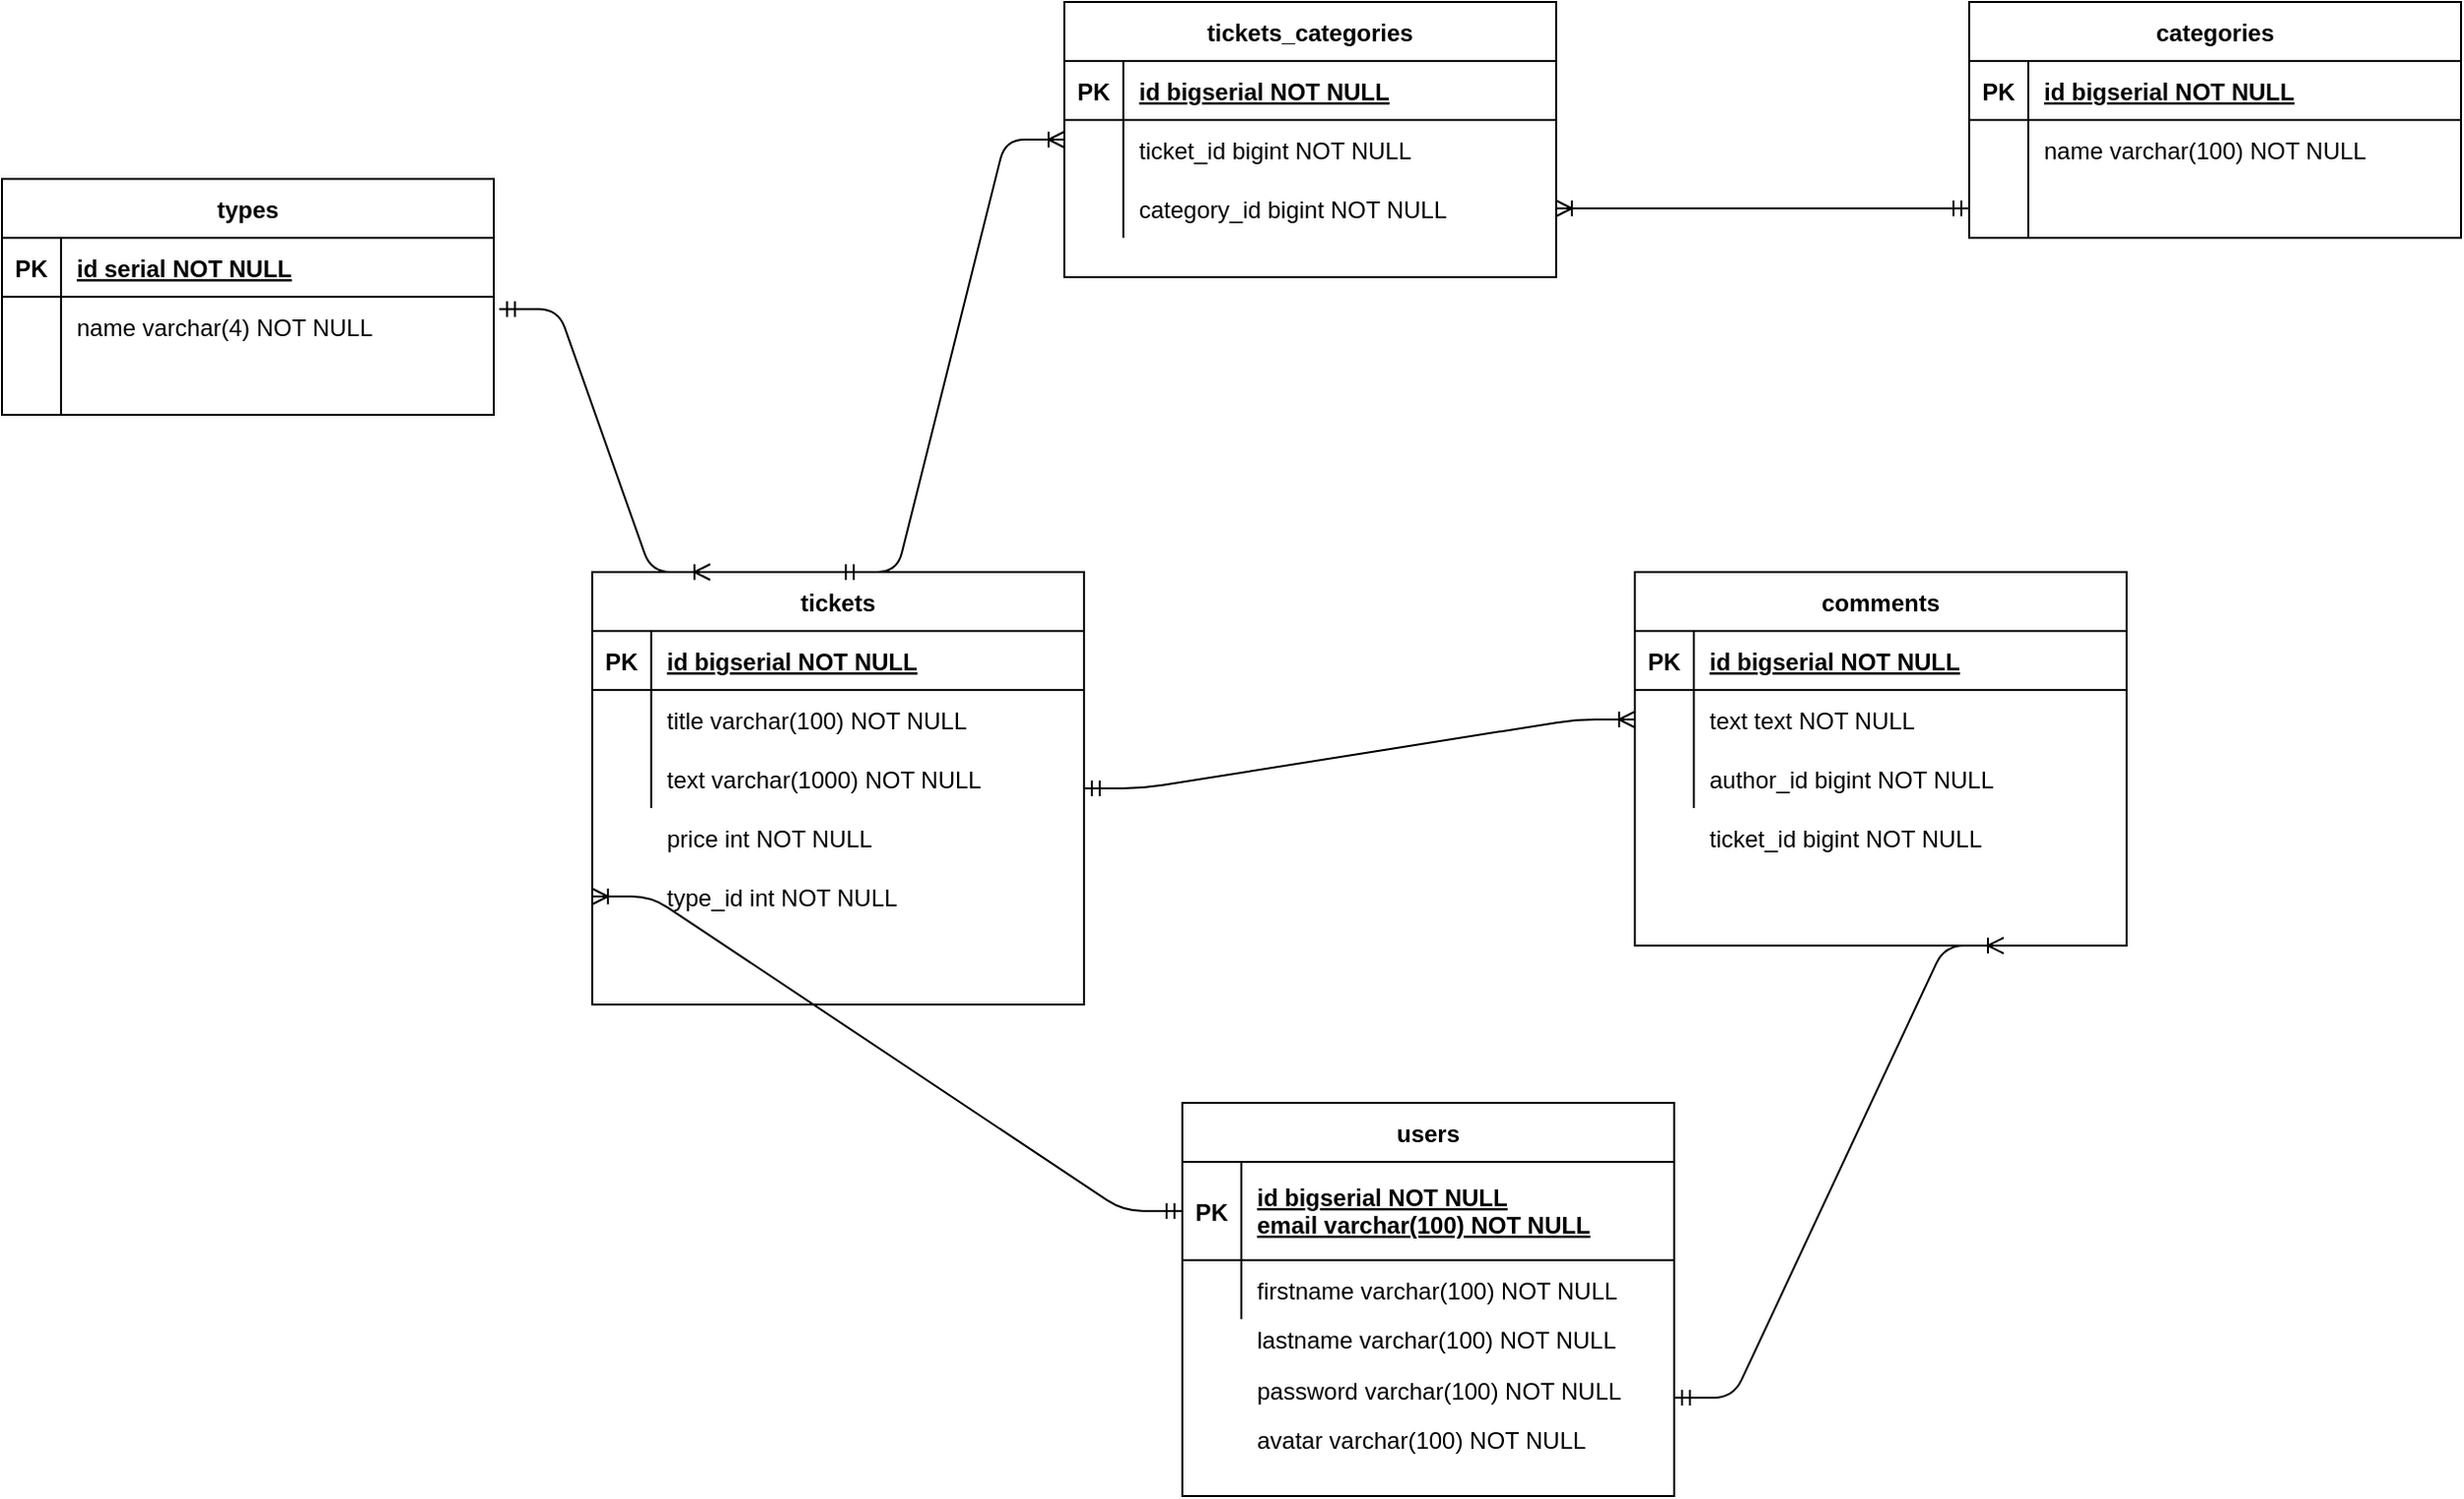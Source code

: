 <mxfile version="13.9.0" type="device"><diagram id="R2lEEEUBdFMjLlhIrx00" name="Page-1"><mxGraphModel dx="1888" dy="1647" grid="1" gridSize="10" guides="1" tooltips="1" connect="1" arrows="1" fold="1" page="1" pageScale="1" pageWidth="850" pageHeight="1100" math="0" shadow="0" extFonts="Permanent Marker^https://fonts.googleapis.com/css?family=Permanent+Marker"><root><mxCell id="0"/><mxCell id="1" parent="0"/><mxCell id="C-vyLk0tnHw3VtMMgP7b-23" value="users" style="shape=table;startSize=30;container=1;collapsible=1;childLayout=tableLayout;fixedRows=1;rowLines=0;fontStyle=1;align=center;resizeLast=1;" parent="1" vertex="1"><mxGeometry x="120" y="120" width="250" height="200" as="geometry"/></mxCell><mxCell id="C-vyLk0tnHw3VtMMgP7b-24" value="" style="shape=partialRectangle;collapsible=0;dropTarget=0;pointerEvents=0;fillColor=none;points=[[0,0.5],[1,0.5]];portConstraint=eastwest;top=0;left=0;right=0;bottom=1;" parent="C-vyLk0tnHw3VtMMgP7b-23" vertex="1"><mxGeometry y="30" width="250" height="50" as="geometry"/></mxCell><mxCell id="C-vyLk0tnHw3VtMMgP7b-25" value="PK" style="shape=partialRectangle;overflow=hidden;connectable=0;fillColor=none;top=0;left=0;bottom=0;right=0;fontStyle=1;" parent="C-vyLk0tnHw3VtMMgP7b-24" vertex="1"><mxGeometry width="30" height="50" as="geometry"/></mxCell><mxCell id="C-vyLk0tnHw3VtMMgP7b-26" value="id bigserial NOT NULL &#10;email varchar(100) NOT NULL" style="shape=partialRectangle;overflow=hidden;connectable=0;fillColor=none;top=0;left=0;bottom=0;right=0;align=left;spacingLeft=6;fontStyle=5;perimeterSpacing=12;spacingBottom=1;" parent="C-vyLk0tnHw3VtMMgP7b-24" vertex="1"><mxGeometry x="30" width="220" height="50" as="geometry"/></mxCell><mxCell id="C-vyLk0tnHw3VtMMgP7b-27" value="" style="shape=partialRectangle;collapsible=0;dropTarget=0;pointerEvents=0;fillColor=none;points=[[0,0.5],[1,0.5]];portConstraint=eastwest;top=0;left=0;right=0;bottom=0;" parent="C-vyLk0tnHw3VtMMgP7b-23" vertex="1"><mxGeometry y="80" width="250" height="30" as="geometry"/></mxCell><mxCell id="C-vyLk0tnHw3VtMMgP7b-28" value="" style="shape=partialRectangle;overflow=hidden;connectable=0;fillColor=none;top=0;left=0;bottom=0;right=0;" parent="C-vyLk0tnHw3VtMMgP7b-27" vertex="1"><mxGeometry width="30" height="30" as="geometry"/></mxCell><mxCell id="C-vyLk0tnHw3VtMMgP7b-29" value="firstname varchar(100) NOT NULL" style="shape=partialRectangle;overflow=hidden;connectable=0;fillColor=none;top=0;left=0;bottom=0;right=0;align=left;spacingLeft=6;" parent="C-vyLk0tnHw3VtMMgP7b-27" vertex="1"><mxGeometry x="30" width="220" height="30" as="geometry"/></mxCell><mxCell id="9HK-cY2S2dspI-THDjVQ-2" value="lastname varchar(100) NOT NULL" style="shape=partialRectangle;overflow=hidden;connectable=0;fillColor=none;top=0;left=0;bottom=0;right=0;align=left;spacingLeft=6;" parent="1" vertex="1"><mxGeometry x="150" y="225" width="220" height="30" as="geometry"/></mxCell><mxCell id="9HK-cY2S2dspI-THDjVQ-3" value="password varchar(100) NOT NULL" style="shape=partialRectangle;overflow=hidden;connectable=0;fillColor=none;top=0;left=0;bottom=0;right=0;align=left;spacingLeft=6;" parent="1" vertex="1"><mxGeometry x="150" y="251" width="220" height="30" as="geometry"/></mxCell><mxCell id="9HK-cY2S2dspI-THDjVQ-4" value="avatar varchar(100) NOT NULL" style="shape=partialRectangle;overflow=hidden;connectable=0;fillColor=none;top=0;left=0;bottom=0;right=0;align=left;spacingLeft=6;" parent="1" vertex="1"><mxGeometry x="150" y="276" width="220" height="30" as="geometry"/></mxCell><mxCell id="9HK-cY2S2dspI-THDjVQ-6" value="price int NOT NULL" style="shape=partialRectangle;overflow=hidden;connectable=0;fillColor=none;top=0;left=0;bottom=0;right=0;align=left;spacingLeft=6;" parent="1" vertex="1"><mxGeometry x="-150" y="-30" width="220" height="30" as="geometry"/></mxCell><mxCell id="9HK-cY2S2dspI-THDjVQ-7" value="type_id int NOT NULL" style="shape=partialRectangle;overflow=hidden;connectable=0;fillColor=none;top=0;left=0;bottom=0;right=0;align=left;spacingLeft=6;" parent="1" vertex="1"><mxGeometry x="-150" width="220" height="30" as="geometry"/></mxCell><mxCell id="C-vyLk0tnHw3VtMMgP7b-2" value="tickets" style="shape=table;startSize=30;container=1;collapsible=1;childLayout=tableLayout;fixedRows=1;rowLines=0;fontStyle=1;align=center;resizeLast=1;" parent="1" vertex="1"><mxGeometry x="-180" y="-150" width="250" height="220" as="geometry"><mxRectangle x="450" y="120" width="70" height="30" as="alternateBounds"/></mxGeometry></mxCell><mxCell id="C-vyLk0tnHw3VtMMgP7b-3" value="" style="shape=partialRectangle;collapsible=0;dropTarget=0;pointerEvents=0;fillColor=none;points=[[0,0.5],[1,0.5]];portConstraint=eastwest;top=0;left=0;right=0;bottom=1;" parent="C-vyLk0tnHw3VtMMgP7b-2" vertex="1"><mxGeometry y="30" width="250" height="30" as="geometry"/></mxCell><mxCell id="C-vyLk0tnHw3VtMMgP7b-4" value="PK" style="shape=partialRectangle;overflow=hidden;connectable=0;fillColor=none;top=0;left=0;bottom=0;right=0;fontStyle=1;" parent="C-vyLk0tnHw3VtMMgP7b-3" vertex="1"><mxGeometry width="30" height="30" as="geometry"/></mxCell><mxCell id="C-vyLk0tnHw3VtMMgP7b-5" value="id bigserial NOT NULL " style="shape=partialRectangle;overflow=hidden;connectable=0;fillColor=none;top=0;left=0;bottom=0;right=0;align=left;spacingLeft=6;fontStyle=5;" parent="C-vyLk0tnHw3VtMMgP7b-3" vertex="1"><mxGeometry x="30" width="220" height="30" as="geometry"/></mxCell><mxCell id="C-vyLk0tnHw3VtMMgP7b-6" value="" style="shape=partialRectangle;collapsible=0;dropTarget=0;pointerEvents=0;fillColor=none;points=[[0,0.5],[1,0.5]];portConstraint=eastwest;top=0;left=0;right=0;bottom=0;" parent="C-vyLk0tnHw3VtMMgP7b-2" vertex="1"><mxGeometry y="60" width="250" height="30" as="geometry"/></mxCell><mxCell id="C-vyLk0tnHw3VtMMgP7b-7" value="" style="shape=partialRectangle;overflow=hidden;connectable=0;fillColor=none;top=0;left=0;bottom=0;right=0;" parent="C-vyLk0tnHw3VtMMgP7b-6" vertex="1"><mxGeometry width="30" height="30" as="geometry"/></mxCell><mxCell id="C-vyLk0tnHw3VtMMgP7b-8" value="title varchar(100) NOT NULL" style="shape=partialRectangle;overflow=hidden;connectable=0;fillColor=none;top=0;left=0;bottom=0;right=0;align=left;spacingLeft=6;" parent="C-vyLk0tnHw3VtMMgP7b-6" vertex="1"><mxGeometry x="30" width="220" height="30" as="geometry"/></mxCell><mxCell id="C-vyLk0tnHw3VtMMgP7b-9" value="" style="shape=partialRectangle;collapsible=0;dropTarget=0;pointerEvents=0;fillColor=none;points=[[0,0.5],[1,0.5]];portConstraint=eastwest;top=0;left=0;right=0;bottom=0;" parent="C-vyLk0tnHw3VtMMgP7b-2" vertex="1"><mxGeometry y="90" width="250" height="30" as="geometry"/></mxCell><mxCell id="C-vyLk0tnHw3VtMMgP7b-10" value="" style="shape=partialRectangle;overflow=hidden;connectable=0;fillColor=none;top=0;left=0;bottom=0;right=0;" parent="C-vyLk0tnHw3VtMMgP7b-9" vertex="1"><mxGeometry width="30" height="30" as="geometry"/></mxCell><mxCell id="C-vyLk0tnHw3VtMMgP7b-11" value="text varchar(1000) NOT NULL" style="shape=partialRectangle;overflow=hidden;connectable=0;fillColor=none;top=0;left=0;bottom=0;right=0;align=left;spacingLeft=6;" parent="C-vyLk0tnHw3VtMMgP7b-9" vertex="1"><mxGeometry x="30" width="220" height="30" as="geometry"/></mxCell><mxCell id="C-vyLk0tnHw3VtMMgP7b-13" value="types" style="shape=table;startSize=30;container=1;collapsible=1;childLayout=tableLayout;fixedRows=1;rowLines=0;fontStyle=1;align=center;resizeLast=1;" parent="1" vertex="1"><mxGeometry x="-480" y="-350" width="250" height="120" as="geometry"/></mxCell><mxCell id="C-vyLk0tnHw3VtMMgP7b-14" value="" style="shape=partialRectangle;collapsible=0;dropTarget=0;pointerEvents=0;fillColor=none;points=[[0,0.5],[1,0.5]];portConstraint=eastwest;top=0;left=0;right=0;bottom=1;" parent="C-vyLk0tnHw3VtMMgP7b-13" vertex="1"><mxGeometry y="30" width="250" height="30" as="geometry"/></mxCell><mxCell id="C-vyLk0tnHw3VtMMgP7b-15" value="PK" style="shape=partialRectangle;overflow=hidden;connectable=0;fillColor=none;top=0;left=0;bottom=0;right=0;fontStyle=1;" parent="C-vyLk0tnHw3VtMMgP7b-14" vertex="1"><mxGeometry width="30" height="30" as="geometry"/></mxCell><mxCell id="C-vyLk0tnHw3VtMMgP7b-16" value="id serial NOT NULL " style="shape=partialRectangle;overflow=hidden;connectable=0;fillColor=none;top=0;left=0;bottom=0;right=0;align=left;spacingLeft=6;fontStyle=5;" parent="C-vyLk0tnHw3VtMMgP7b-14" vertex="1"><mxGeometry x="30" width="220" height="30" as="geometry"/></mxCell><mxCell id="C-vyLk0tnHw3VtMMgP7b-17" value="" style="shape=partialRectangle;collapsible=0;dropTarget=0;pointerEvents=0;fillColor=none;points=[[0,0.5],[1,0.5]];portConstraint=eastwest;top=0;left=0;right=0;bottom=0;" parent="C-vyLk0tnHw3VtMMgP7b-13" vertex="1"><mxGeometry y="60" width="250" height="30" as="geometry"/></mxCell><mxCell id="C-vyLk0tnHw3VtMMgP7b-18" value="" style="shape=partialRectangle;overflow=hidden;connectable=0;fillColor=none;top=0;left=0;bottom=0;right=0;" parent="C-vyLk0tnHw3VtMMgP7b-17" vertex="1"><mxGeometry width="30" height="30" as="geometry"/></mxCell><mxCell id="C-vyLk0tnHw3VtMMgP7b-19" value="name varchar(4) NOT NULL" style="shape=partialRectangle;overflow=hidden;connectable=0;fillColor=none;top=0;left=0;bottom=0;right=0;align=left;spacingLeft=6;" parent="C-vyLk0tnHw3VtMMgP7b-17" vertex="1"><mxGeometry x="30" width="220" height="30" as="geometry"/></mxCell><mxCell id="C-vyLk0tnHw3VtMMgP7b-20" value="" style="shape=partialRectangle;collapsible=0;dropTarget=0;pointerEvents=0;fillColor=none;points=[[0,0.5],[1,0.5]];portConstraint=eastwest;top=0;left=0;right=0;bottom=0;" parent="C-vyLk0tnHw3VtMMgP7b-13" vertex="1"><mxGeometry y="90" width="250" height="30" as="geometry"/></mxCell><mxCell id="C-vyLk0tnHw3VtMMgP7b-21" value="" style="shape=partialRectangle;overflow=hidden;connectable=0;fillColor=none;top=0;left=0;bottom=0;right=0;" parent="C-vyLk0tnHw3VtMMgP7b-20" vertex="1"><mxGeometry width="30" height="30" as="geometry"/></mxCell><mxCell id="C-vyLk0tnHw3VtMMgP7b-22" value="" style="shape=partialRectangle;overflow=hidden;connectable=0;fillColor=none;top=0;left=0;bottom=0;right=0;align=left;spacingLeft=6;" parent="C-vyLk0tnHw3VtMMgP7b-20" vertex="1"><mxGeometry x="30" width="220" height="30" as="geometry"/></mxCell><mxCell id="9HK-cY2S2dspI-THDjVQ-9" value="" style="edgeStyle=entityRelationEdgeStyle;fontSize=12;html=1;endArrow=ERoneToMany;startArrow=ERmandOne;exitX=0;exitY=0.5;exitDx=0;exitDy=0;entryX=0;entryY=0.75;entryDx=0;entryDy=0;" parent="1" source="C-vyLk0tnHw3VtMMgP7b-24" target="C-vyLk0tnHw3VtMMgP7b-2" edge="1"><mxGeometry width="100" height="100" relative="1" as="geometry"><mxPoint x="-220" y="200" as="sourcePoint"/><mxPoint x="-120" y="100" as="targetPoint"/></mxGeometry></mxCell><mxCell id="9HK-cY2S2dspI-THDjVQ-10" value="" style="edgeStyle=entityRelationEdgeStyle;fontSize=12;html=1;endArrow=ERoneToMany;startArrow=ERmandOne;exitX=1.011;exitY=0.208;exitDx=0;exitDy=0;exitPerimeter=0;" parent="1" source="C-vyLk0tnHw3VtMMgP7b-17" edge="1"><mxGeometry width="100" height="100" relative="1" as="geometry"><mxPoint x="-220" y="-40" as="sourcePoint"/><mxPoint x="-120" y="-150" as="targetPoint"/></mxGeometry></mxCell><mxCell id="9HK-cY2S2dspI-THDjVQ-21" value="tickets_categories" style="shape=table;startSize=30;container=1;collapsible=1;childLayout=tableLayout;fixedRows=1;rowLines=0;fontStyle=1;align=center;resizeLast=1;" parent="1" vertex="1"><mxGeometry x="60" y="-440" width="250" height="140" as="geometry"><mxRectangle x="450" y="120" width="70" height="30" as="alternateBounds"/></mxGeometry></mxCell><mxCell id="9HK-cY2S2dspI-THDjVQ-22" value="" style="shape=partialRectangle;collapsible=0;dropTarget=0;pointerEvents=0;fillColor=none;points=[[0,0.5],[1,0.5]];portConstraint=eastwest;top=0;left=0;right=0;bottom=1;" parent="9HK-cY2S2dspI-THDjVQ-21" vertex="1"><mxGeometry y="30" width="250" height="30" as="geometry"/></mxCell><mxCell id="9HK-cY2S2dspI-THDjVQ-23" value="PK" style="shape=partialRectangle;overflow=hidden;connectable=0;fillColor=none;top=0;left=0;bottom=0;right=0;fontStyle=1;" parent="9HK-cY2S2dspI-THDjVQ-22" vertex="1"><mxGeometry width="30" height="30" as="geometry"/></mxCell><mxCell id="9HK-cY2S2dspI-THDjVQ-24" value="id bigserial NOT NULL " style="shape=partialRectangle;overflow=hidden;connectable=0;fillColor=none;top=0;left=0;bottom=0;right=0;align=left;spacingLeft=6;fontStyle=5;" parent="9HK-cY2S2dspI-THDjVQ-22" vertex="1"><mxGeometry x="30" width="220" height="30" as="geometry"/></mxCell><mxCell id="9HK-cY2S2dspI-THDjVQ-25" value="" style="shape=partialRectangle;collapsible=0;dropTarget=0;pointerEvents=0;fillColor=none;points=[[0,0.5],[1,0.5]];portConstraint=eastwest;top=0;left=0;right=0;bottom=0;" parent="9HK-cY2S2dspI-THDjVQ-21" vertex="1"><mxGeometry y="60" width="250" height="30" as="geometry"/></mxCell><mxCell id="9HK-cY2S2dspI-THDjVQ-26" value="" style="shape=partialRectangle;overflow=hidden;connectable=0;fillColor=none;top=0;left=0;bottom=0;right=0;" parent="9HK-cY2S2dspI-THDjVQ-25" vertex="1"><mxGeometry width="30" height="30" as="geometry"/></mxCell><mxCell id="9HK-cY2S2dspI-THDjVQ-27" value="ticket_id bigint NOT NULL" style="shape=partialRectangle;overflow=hidden;connectable=0;fillColor=none;top=0;left=0;bottom=0;right=0;align=left;spacingLeft=6;" parent="9HK-cY2S2dspI-THDjVQ-25" vertex="1"><mxGeometry x="30" width="220" height="30" as="geometry"/></mxCell><mxCell id="9HK-cY2S2dspI-THDjVQ-28" value="" style="shape=partialRectangle;collapsible=0;dropTarget=0;pointerEvents=0;fillColor=none;points=[[0,0.5],[1,0.5]];portConstraint=eastwest;top=0;left=0;right=0;bottom=0;" parent="9HK-cY2S2dspI-THDjVQ-21" vertex="1"><mxGeometry y="90" width="250" height="30" as="geometry"/></mxCell><mxCell id="9HK-cY2S2dspI-THDjVQ-29" value="" style="shape=partialRectangle;overflow=hidden;connectable=0;fillColor=none;top=0;left=0;bottom=0;right=0;" parent="9HK-cY2S2dspI-THDjVQ-28" vertex="1"><mxGeometry width="30" height="30" as="geometry"/></mxCell><mxCell id="9HK-cY2S2dspI-THDjVQ-30" value="" style="shape=partialRectangle;overflow=hidden;connectable=0;fillColor=none;top=0;left=0;bottom=0;right=0;align=left;spacingLeft=6;" parent="9HK-cY2S2dspI-THDjVQ-28" vertex="1"><mxGeometry x="30" width="220" height="30" as="geometry"/></mxCell><mxCell id="9HK-cY2S2dspI-THDjVQ-32" value="category_id bigint NOT NULL" style="shape=partialRectangle;overflow=hidden;connectable=0;fillColor=none;top=0;left=0;bottom=0;right=0;align=left;spacingLeft=6;" parent="1" vertex="1"><mxGeometry x="90" y="-350" width="220" height="30" as="geometry"/></mxCell><mxCell id="9HK-cY2S2dspI-THDjVQ-33" value="" style="edgeStyle=entityRelationEdgeStyle;fontSize=12;html=1;endArrow=ERoneToMany;startArrow=ERmandOne;exitX=0.5;exitY=0;exitDx=0;exitDy=0;entryX=0;entryY=0.5;entryDx=0;entryDy=0;" parent="1" source="C-vyLk0tnHw3VtMMgP7b-2" target="9HK-cY2S2dspI-THDjVQ-21" edge="1"><mxGeometry width="100" height="100" relative="1" as="geometry"><mxPoint x="180" y="-150" as="sourcePoint"/><mxPoint x="280" y="-250" as="targetPoint"/></mxGeometry></mxCell><mxCell id="9HK-cY2S2dspI-THDjVQ-11" value="categories" style="shape=table;startSize=30;container=1;collapsible=1;childLayout=tableLayout;fixedRows=1;rowLines=0;fontStyle=1;align=center;resizeLast=1;" parent="1" vertex="1"><mxGeometry x="520" y="-440" width="250" height="120" as="geometry"><mxRectangle x="450" y="120" width="70" height="30" as="alternateBounds"/></mxGeometry></mxCell><mxCell id="9HK-cY2S2dspI-THDjVQ-12" value="" style="shape=partialRectangle;collapsible=0;dropTarget=0;pointerEvents=0;fillColor=none;points=[[0,0.5],[1,0.5]];portConstraint=eastwest;top=0;left=0;right=0;bottom=1;" parent="9HK-cY2S2dspI-THDjVQ-11" vertex="1"><mxGeometry y="30" width="250" height="30" as="geometry"/></mxCell><mxCell id="9HK-cY2S2dspI-THDjVQ-13" value="PK" style="shape=partialRectangle;overflow=hidden;connectable=0;fillColor=none;top=0;left=0;bottom=0;right=0;fontStyle=1;" parent="9HK-cY2S2dspI-THDjVQ-12" vertex="1"><mxGeometry width="30" height="30" as="geometry"/></mxCell><mxCell id="9HK-cY2S2dspI-THDjVQ-14" value="id bigserial NOT NULL " style="shape=partialRectangle;overflow=hidden;connectable=0;fillColor=none;top=0;left=0;bottom=0;right=0;align=left;spacingLeft=6;fontStyle=5;" parent="9HK-cY2S2dspI-THDjVQ-12" vertex="1"><mxGeometry x="30" width="220" height="30" as="geometry"/></mxCell><mxCell id="9HK-cY2S2dspI-THDjVQ-15" value="" style="shape=partialRectangle;collapsible=0;dropTarget=0;pointerEvents=0;fillColor=none;points=[[0,0.5],[1,0.5]];portConstraint=eastwest;top=0;left=0;right=0;bottom=0;" parent="9HK-cY2S2dspI-THDjVQ-11" vertex="1"><mxGeometry y="60" width="250" height="30" as="geometry"/></mxCell><mxCell id="9HK-cY2S2dspI-THDjVQ-16" value="" style="shape=partialRectangle;overflow=hidden;connectable=0;fillColor=none;top=0;left=0;bottom=0;right=0;" parent="9HK-cY2S2dspI-THDjVQ-15" vertex="1"><mxGeometry width="30" height="30" as="geometry"/></mxCell><mxCell id="9HK-cY2S2dspI-THDjVQ-17" value="name varchar(100) NOT NULL" style="shape=partialRectangle;overflow=hidden;connectable=0;fillColor=none;top=0;left=0;bottom=0;right=0;align=left;spacingLeft=6;" parent="9HK-cY2S2dspI-THDjVQ-15" vertex="1"><mxGeometry x="30" width="220" height="30" as="geometry"/></mxCell><mxCell id="9HK-cY2S2dspI-THDjVQ-18" value="" style="shape=partialRectangle;collapsible=0;dropTarget=0;pointerEvents=0;fillColor=none;points=[[0,0.5],[1,0.5]];portConstraint=eastwest;top=0;left=0;right=0;bottom=0;" parent="9HK-cY2S2dspI-THDjVQ-11" vertex="1"><mxGeometry y="90" width="250" height="30" as="geometry"/></mxCell><mxCell id="9HK-cY2S2dspI-THDjVQ-19" value="" style="shape=partialRectangle;overflow=hidden;connectable=0;fillColor=none;top=0;left=0;bottom=0;right=0;" parent="9HK-cY2S2dspI-THDjVQ-18" vertex="1"><mxGeometry width="30" height="30" as="geometry"/></mxCell><mxCell id="9HK-cY2S2dspI-THDjVQ-20" value="" style="shape=partialRectangle;overflow=hidden;connectable=0;fillColor=none;top=0;left=0;bottom=0;right=0;align=left;spacingLeft=6;" parent="9HK-cY2S2dspI-THDjVQ-18" vertex="1"><mxGeometry x="30" width="220" height="30" as="geometry"/></mxCell><mxCell id="9HK-cY2S2dspI-THDjVQ-36" style="edgeStyle=orthogonalEdgeStyle;rounded=0;orthogonalLoop=1;jettySize=auto;html=1;startArrow=ERmandOne;startFill=0;endArrow=ERoneToMany;endFill=0;" parent="1" source="9HK-cY2S2dspI-THDjVQ-18" edge="1"><mxGeometry relative="1" as="geometry"><mxPoint x="310" y="-335.0" as="targetPoint"/></mxGeometry></mxCell><mxCell id="9HK-cY2S2dspI-THDjVQ-37" value="comments" style="shape=table;startSize=30;container=1;collapsible=1;childLayout=tableLayout;fixedRows=1;rowLines=0;fontStyle=1;align=center;resizeLast=1;" parent="1" vertex="1"><mxGeometry x="350" y="-150" width="250" height="190.0" as="geometry"><mxRectangle x="450" y="120" width="70" height="30" as="alternateBounds"/></mxGeometry></mxCell><mxCell id="9HK-cY2S2dspI-THDjVQ-38" value="" style="shape=partialRectangle;collapsible=0;dropTarget=0;pointerEvents=0;fillColor=none;points=[[0,0.5],[1,0.5]];portConstraint=eastwest;top=0;left=0;right=0;bottom=1;" parent="9HK-cY2S2dspI-THDjVQ-37" vertex="1"><mxGeometry y="30" width="250" height="30" as="geometry"/></mxCell><mxCell id="9HK-cY2S2dspI-THDjVQ-39" value="PK" style="shape=partialRectangle;overflow=hidden;connectable=0;fillColor=none;top=0;left=0;bottom=0;right=0;fontStyle=1;" parent="9HK-cY2S2dspI-THDjVQ-38" vertex="1"><mxGeometry width="30" height="30" as="geometry"/></mxCell><mxCell id="9HK-cY2S2dspI-THDjVQ-40" value="id bigserial NOT NULL " style="shape=partialRectangle;overflow=hidden;connectable=0;fillColor=none;top=0;left=0;bottom=0;right=0;align=left;spacingLeft=6;fontStyle=5;" parent="9HK-cY2S2dspI-THDjVQ-38" vertex="1"><mxGeometry x="30" width="220" height="30" as="geometry"/></mxCell><mxCell id="9HK-cY2S2dspI-THDjVQ-41" value="" style="shape=partialRectangle;collapsible=0;dropTarget=0;pointerEvents=0;fillColor=none;points=[[0,0.5],[1,0.5]];portConstraint=eastwest;top=0;left=0;right=0;bottom=0;" parent="9HK-cY2S2dspI-THDjVQ-37" vertex="1"><mxGeometry y="60" width="250" height="30" as="geometry"/></mxCell><mxCell id="9HK-cY2S2dspI-THDjVQ-42" value="" style="shape=partialRectangle;overflow=hidden;connectable=0;fillColor=none;top=0;left=0;bottom=0;right=0;" parent="9HK-cY2S2dspI-THDjVQ-41" vertex="1"><mxGeometry width="30" height="30" as="geometry"/></mxCell><mxCell id="9HK-cY2S2dspI-THDjVQ-43" value="text text NOT NULL" style="shape=partialRectangle;overflow=hidden;connectable=0;fillColor=none;top=0;left=0;bottom=0;right=0;align=left;spacingLeft=6;" parent="9HK-cY2S2dspI-THDjVQ-41" vertex="1"><mxGeometry x="30" width="220" height="30" as="geometry"/></mxCell><mxCell id="9HK-cY2S2dspI-THDjVQ-44" value="" style="shape=partialRectangle;collapsible=0;dropTarget=0;pointerEvents=0;fillColor=none;points=[[0,0.5],[1,0.5]];portConstraint=eastwest;top=0;left=0;right=0;bottom=0;" parent="9HK-cY2S2dspI-THDjVQ-37" vertex="1"><mxGeometry y="90" width="250" height="30" as="geometry"/></mxCell><mxCell id="9HK-cY2S2dspI-THDjVQ-45" value="" style="shape=partialRectangle;overflow=hidden;connectable=0;fillColor=none;top=0;left=0;bottom=0;right=0;" parent="9HK-cY2S2dspI-THDjVQ-44" vertex="1"><mxGeometry width="30" height="30" as="geometry"/></mxCell><mxCell id="9HK-cY2S2dspI-THDjVQ-46" value="author_id bigint NOT NULL" style="shape=partialRectangle;overflow=hidden;connectable=0;fillColor=none;top=0;left=0;bottom=0;right=0;align=left;spacingLeft=6;" parent="9HK-cY2S2dspI-THDjVQ-44" vertex="1"><mxGeometry x="30" width="220" height="30" as="geometry"/></mxCell><mxCell id="9HK-cY2S2dspI-THDjVQ-59" value="ticket_id bigint NOT NULL" style="shape=partialRectangle;overflow=hidden;connectable=0;fillColor=none;top=0;left=0;bottom=0;right=0;align=left;spacingLeft=6;" parent="1" vertex="1"><mxGeometry x="380" y="-30" width="220" height="30" as="geometry"/></mxCell><mxCell id="9HK-cY2S2dspI-THDjVQ-60" value="" style="edgeStyle=entityRelationEdgeStyle;fontSize=12;html=1;endArrow=ERoneToMany;startArrow=ERmandOne;exitX=1;exitY=0.5;exitDx=0;exitDy=0;entryX=0;entryY=0.5;entryDx=0;entryDy=0;" parent="1" source="C-vyLk0tnHw3VtMMgP7b-2" target="9HK-cY2S2dspI-THDjVQ-41" edge="1"><mxGeometry width="100" height="100" relative="1" as="geometry"><mxPoint x="180" y="-40" as="sourcePoint"/><mxPoint x="280" y="-140" as="targetPoint"/></mxGeometry></mxCell><mxCell id="9HK-cY2S2dspI-THDjVQ-61" value="" style="edgeStyle=entityRelationEdgeStyle;fontSize=12;html=1;endArrow=ERoneToMany;startArrow=ERmandOne;exitX=1;exitY=0.75;exitDx=0;exitDy=0;entryX=0.75;entryY=1;entryDx=0;entryDy=0;" parent="1" source="C-vyLk0tnHw3VtMMgP7b-23" target="9HK-cY2S2dspI-THDjVQ-37" edge="1"><mxGeometry width="100" height="100" relative="1" as="geometry"><mxPoint x="180" y="200" as="sourcePoint"/><mxPoint x="280" y="100" as="targetPoint"/></mxGeometry></mxCell><mxCell id="J04o16vzwzMmBSSpZZL9-1" value=" " style="shape=partialRectangle;overflow=hidden;connectable=0;fillColor=none;top=0;left=0;bottom=0;right=0;align=left;spacingLeft=6;" parent="1" vertex="1"><mxGeometry x="-150" y="30" width="220" height="30" as="geometry"/></mxCell></root></mxGraphModel></diagram></mxfile>